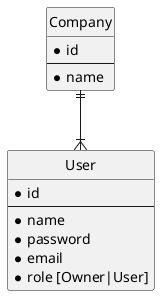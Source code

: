 @startuml

hide circle
hide empty members

entity Company {
*id
---
*name
}


entity User {
*id
---
*name
*password
*email
*role [Owner|User]
}


Company ||--|{ User

@enduml
